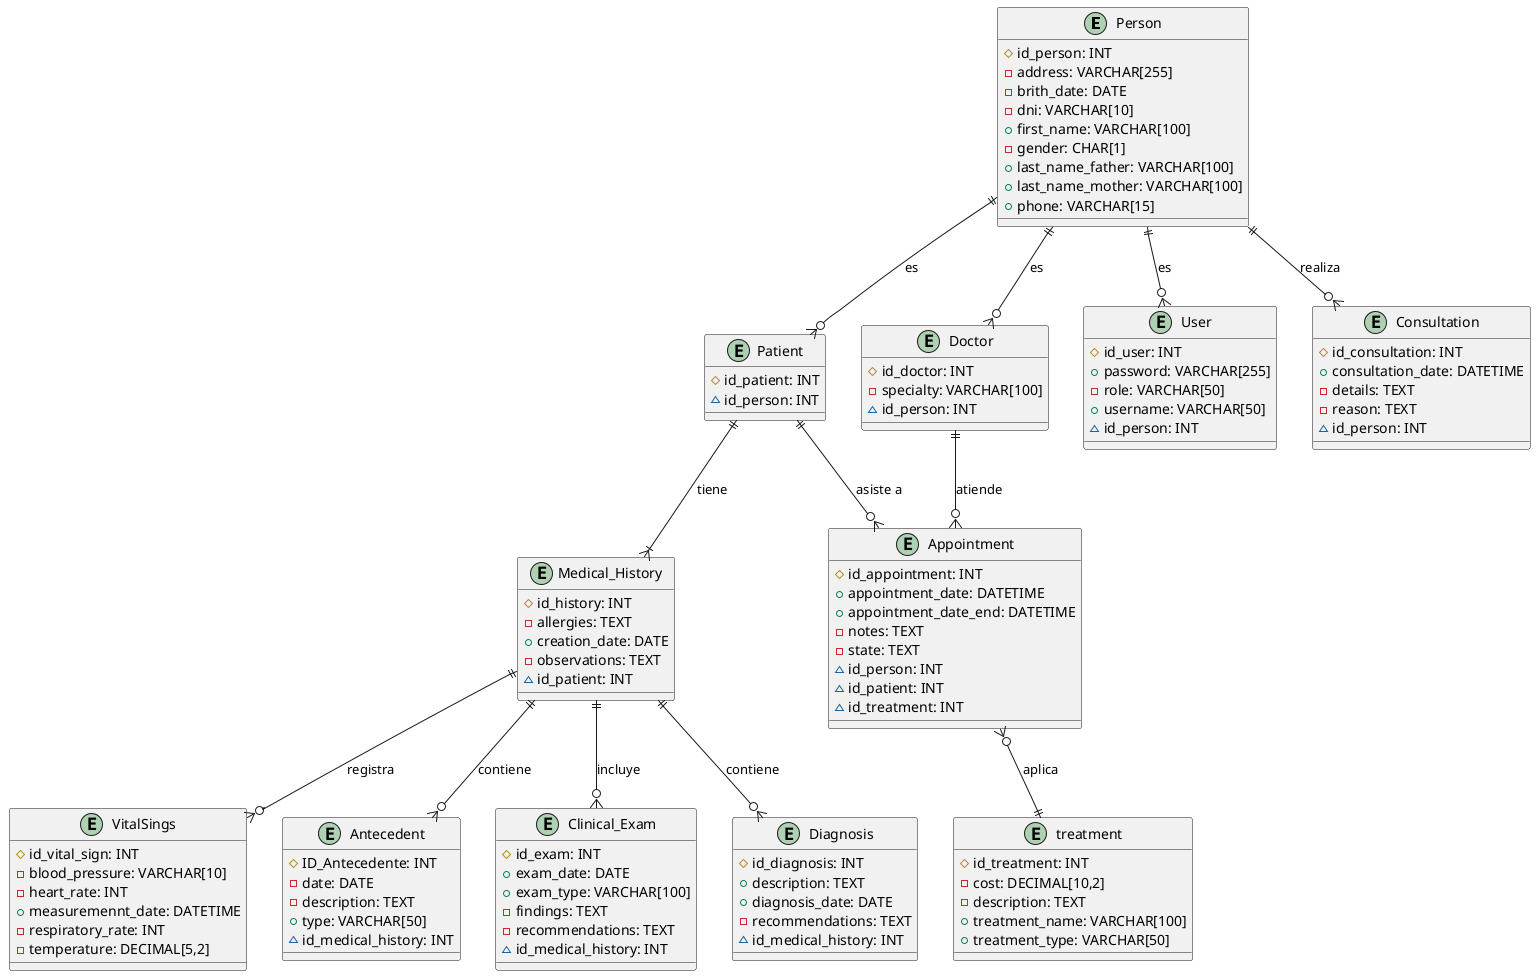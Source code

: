 @startuml relational_view

/'{
    # PRIMARY KEY
    ~ UNIQUE (NULLABLE)
    + NOT NULL
    - NULLABLE
}'/

entity "Person" as Person {
    #id_person: INT
    -address: VARCHAR[255]
    -brith_date: DATE
    -dni: VARCHAR[10]
    +first_name: VARCHAR[100]
    -gender: CHAR[1]
    +last_name_father: VARCHAR[100]
    +last_name_mother: VARCHAR[100]
    +phone: VARCHAR[15]
    /' Person representa a la Person base, que puede ser paciente, médico o usuario '/
}

entity "Patient" as Patient {
    #id_patient: INT
    ~id_person: INT
    /' Un paciente es una Person, pero con un historial clínico asociado '/
}

entity "Doctor" as Doctor {
    #id_doctor: INT
    -specialty: VARCHAR[100]
    ~id_person: INT
    /' El médico es una Person con una specialty profesional '/
}

entity "User" as User {
    #id_user: INT
    +password: VARCHAR[255]
    -role: VARCHAR[50]
    +username: VARCHAR[50]
    ~id_person: INT
    /' User representa la información de los usuarios del sistema, con roles definidos '/
}

entity "Consultation" as Consultation {
    #id_consultation: INT
    +consultation_date: DATETIME
    -details: TEXT
    -reason: TEXT
    ~id_person: INT
    /' La consulta es realizada por una Person (puede ser un paciente o no), y contiene detalles '/
}

entity "VitalSings" as VitalSings {
    #id_vital_sign: INT
    -blood_pressure: VARCHAR[10]
    -heart_rate: INT
    +measuremennt_date: DATETIME
    -respiratory_rate: INT
    -temperature: DECIMAL[5,2]
    /' Signos vitales registrados durante una consulta, asociados al historial clínico '/
}

entity "Antecedent" as Antecedent {
    #ID_Antecedente: INT
    -date: DATE
    -description: TEXT
    +type: VARCHAR[50] /' type de antecedente, por ejemplo, "familiar" o "Personl" '/
    ~id_medical_history: INT
    /' Los antecedentes médicos relevantes, ya sean familiares o Personles, se registran en esta tabla '/
}

entity "Medical_History" as Medical_History {
    #id_history: INT
    -allergies: TEXT
    +creation_date: DATE
    -observations: TEXT
    ~id_patient: INT
    /' El historial clínico se crea para cada paciente y contiene datos médicos relevantes '/
}

entity "Clinical_Exam" as Clinical_Exam {
    #id_exam: INT
    +exam_date: DATE
    +exam_type: VARCHAR[100] /' "Estomatológico" o "General" '/
    -findings: TEXT
    -recommendations: TEXT
    ~id_medical_history: INT
    /' Los exámenes clínicos, como estomatológicos o generales, se registran aquí '/
}


'entity "Odontogram" as Odontogram {
'    #id_odontogram: INT
'    +creation_date: DATE
'    -details: TEXT
'    ~id_medical_history: INT
'    'El odontograma es el registro de los dientes y su estado, utilizado en la odontología
'}

'entity "OdontogramaDetalle" as OdontogramaDetalle {
'    #id_detail: INT
'    -observations: TEXT
'    +tooth: VARCHAR[10] /' Número o posición del diente '/
'    -tooth_condition: VARCHAR[50] /' tooth_condition del diente, por ejemplo, "caries", "restaurado", "extracción" '/
'    -treatment: VARCHAR[100] /' treatment aplicado o recomendado '/
'    ~id_odontogram: INT
'    'Detalle específico de cada diente en el odontograma, incluyendo su estado y tratamiento
'}


entity "treatment" as treatment {
    #id_treatment: INT
    -cost: DECIMAL[10,2]
    -description: TEXT
    +treatment_name: VARCHAR[100]
    +treatment_type: VARCHAR[50] /' type de tratamiento: "Estético", "Curativo", "Preventivo", etc. '/
    /' Registro de los tratamientos disponibles, su first_name, type y costo asociado '/
}

entity "Appointment" as Appointment {
    #id_appointment: INT
    +appointment_date: DATETIME
    +appointment_date_end: DATETIME
    -notes: TEXT
    -state: TEXT
    ~id_person: INT
    ~id_patient: INT
    ~id_treatment: INT
    /' Información sobre cada cita médica, incluida la fecha, tratamiento, horario y médico '/
}

entity "Diagnosis" as Diagnosis {
    #id_diagnosis: INT
    +description: TEXT
    +diagnosis_date: DATE
    -recommendations: TEXT
    ~id_medical_history: INT
    /' Registro de los diagnósticos realizados, asociados al historial clínico '/
}

Person ||--o{ Patient : es
Person ||--o{ Doctor : es
Person ||--o{ User : es
Person ||--o{ Consultation : realiza
Patient ||--|{ Medical_History : tiene
'Odontogram ||--o{ OdontogramaDetalle : tiene
Medical_History ||--o{ Antecedent : contiene
'Medical_History ||--o{ Odontogram : contiene
Medical_History ||--o{ VitalSings : registra
Medical_History ||--o{ Clinical_Exam : incluye

Patient ||--o{ Appointment : asiste a
Doctor ||--o{ Appointment : atiende

Appointment }o--|| treatment : aplica
Medical_History ||--o{ Diagnosis : contiene
@enduml

